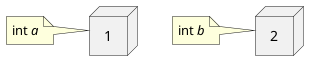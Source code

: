 @startuml tilldelning-av-värden-1
node 1 as a
note left of a : int <i>a</i>

node 2 as b
note left of b : int <i>b</i>
@enduml